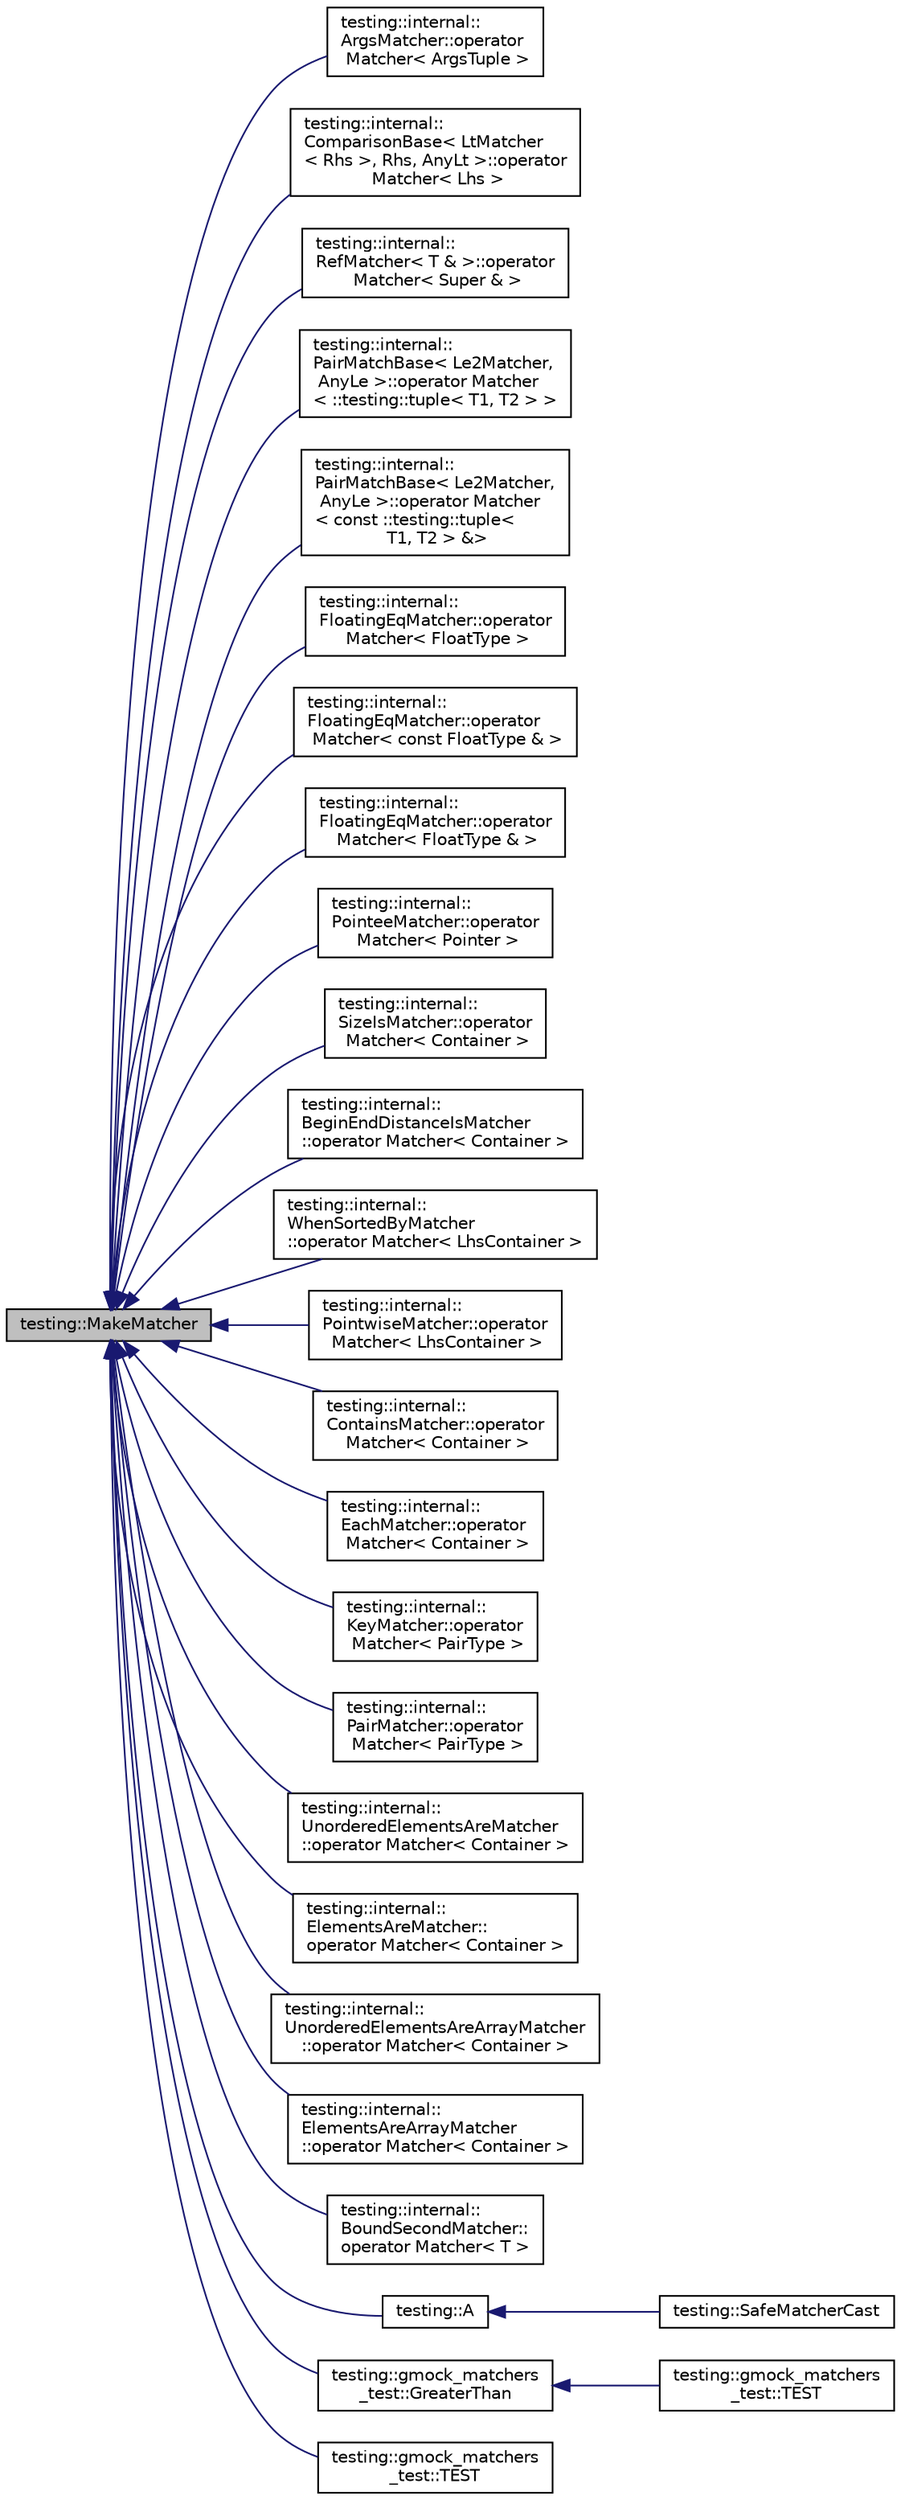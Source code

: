 digraph "testing::MakeMatcher"
{
  edge [fontname="Helvetica",fontsize="10",labelfontname="Helvetica",labelfontsize="10"];
  node [fontname="Helvetica",fontsize="10",shape=record];
  rankdir="LR";
  Node1066 [label="testing::MakeMatcher",height=0.2,width=0.4,color="black", fillcolor="grey75", style="filled", fontcolor="black"];
  Node1066 -> Node1067 [dir="back",color="midnightblue",fontsize="10",style="solid",fontname="Helvetica"];
  Node1067 [label="testing::internal::\lArgsMatcher::operator\l Matcher\< ArgsTuple \>",height=0.2,width=0.4,color="black", fillcolor="white", style="filled",URL="$d5/da6/classtesting_1_1internal_1_1_args_matcher.html#ad55698b0de384a9d8875cef5b172cb4a"];
  Node1066 -> Node1068 [dir="back",color="midnightblue",fontsize="10",style="solid",fontname="Helvetica"];
  Node1068 [label="testing::internal::\lComparisonBase\< LtMatcher\l\< Rhs \>, Rhs, AnyLt \>::operator\l Matcher\< Lhs \>",height=0.2,width=0.4,color="black", fillcolor="white", style="filled",URL="$d2/d2b/classtesting_1_1internal_1_1_comparison_base.html#a071cdd47406c2e8df9c89bb99302eab9"];
  Node1066 -> Node1069 [dir="back",color="midnightblue",fontsize="10",style="solid",fontname="Helvetica"];
  Node1069 [label="testing::internal::\lRefMatcher\< T & \>::operator\l Matcher\< Super & \>",height=0.2,width=0.4,color="black", fillcolor="white", style="filled",URL="$df/dd0/classtesting_1_1internal_1_1_ref_matcher_3_01_t_01_6_01_4.html#ac146f2d10f0b2e361f903225be15d1a9"];
  Node1066 -> Node1070 [dir="back",color="midnightblue",fontsize="10",style="solid",fontname="Helvetica"];
  Node1070 [label="testing::internal::\lPairMatchBase\< Le2Matcher,\l AnyLe \>::operator Matcher\l\< ::testing::tuple\< T1, T2 \> \>",height=0.2,width=0.4,color="black", fillcolor="white", style="filled",URL="$dc/d0e/classtesting_1_1internal_1_1_pair_match_base.html#ae73a3764537d725ce10e9e806ebdb417"];
  Node1066 -> Node1071 [dir="back",color="midnightblue",fontsize="10",style="solid",fontname="Helvetica"];
  Node1071 [label="testing::internal::\lPairMatchBase\< Le2Matcher,\l AnyLe \>::operator Matcher\l\< const ::testing::tuple\<\l T1, T2 \> &\>",height=0.2,width=0.4,color="black", fillcolor="white", style="filled",URL="$dc/d0e/classtesting_1_1internal_1_1_pair_match_base.html#a0482f7e530420faecf00b9fca059b694"];
  Node1066 -> Node1072 [dir="back",color="midnightblue",fontsize="10",style="solid",fontname="Helvetica"];
  Node1072 [label="testing::internal::\lFloatingEqMatcher::operator\l Matcher\< FloatType \>",height=0.2,width=0.4,color="black", fillcolor="white", style="filled",URL="$d7/d40/classtesting_1_1internal_1_1_floating_eq_matcher.html#abd377dfafd89bdb7effdd80989aeee80"];
  Node1066 -> Node1073 [dir="back",color="midnightblue",fontsize="10",style="solid",fontname="Helvetica"];
  Node1073 [label="testing::internal::\lFloatingEqMatcher::operator\l Matcher\< const FloatType & \>",height=0.2,width=0.4,color="black", fillcolor="white", style="filled",URL="$d7/d40/classtesting_1_1internal_1_1_floating_eq_matcher.html#a5419859a104ad44ce6c35732efebc694"];
  Node1066 -> Node1074 [dir="back",color="midnightblue",fontsize="10",style="solid",fontname="Helvetica"];
  Node1074 [label="testing::internal::\lFloatingEqMatcher::operator\l Matcher\< FloatType & \>",height=0.2,width=0.4,color="black", fillcolor="white", style="filled",URL="$d7/d40/classtesting_1_1internal_1_1_floating_eq_matcher.html#ae75e5b64f04010c5580312562fcf98e5"];
  Node1066 -> Node1075 [dir="back",color="midnightblue",fontsize="10",style="solid",fontname="Helvetica"];
  Node1075 [label="testing::internal::\lPointeeMatcher::operator\l Matcher\< Pointer \>",height=0.2,width=0.4,color="black", fillcolor="white", style="filled",URL="$d5/d1a/classtesting_1_1internal_1_1_pointee_matcher.html#adec012cd8d3fa166ee89236545a57772"];
  Node1066 -> Node1076 [dir="back",color="midnightblue",fontsize="10",style="solid",fontname="Helvetica"];
  Node1076 [label="testing::internal::\lSizeIsMatcher::operator\l Matcher\< Container \>",height=0.2,width=0.4,color="black", fillcolor="white", style="filled",URL="$d0/da3/classtesting_1_1internal_1_1_size_is_matcher.html#abeb0ee5ead7c7a3066dab0d4efe793ea"];
  Node1066 -> Node1077 [dir="back",color="midnightblue",fontsize="10",style="solid",fontname="Helvetica"];
  Node1077 [label="testing::internal::\lBeginEndDistanceIsMatcher\l::operator Matcher\< Container \>",height=0.2,width=0.4,color="black", fillcolor="white", style="filled",URL="$d1/d70/classtesting_1_1internal_1_1_begin_end_distance_is_matcher.html#af4d79ed63bce73e5cecd6f542aeb57ce"];
  Node1066 -> Node1078 [dir="back",color="midnightblue",fontsize="10",style="solid",fontname="Helvetica"];
  Node1078 [label="testing::internal::\lWhenSortedByMatcher\l::operator Matcher\< LhsContainer \>",height=0.2,width=0.4,color="black", fillcolor="white", style="filled",URL="$d4/dcf/classtesting_1_1internal_1_1_when_sorted_by_matcher.html#ae76285fee36055ffde63492102d3c67f"];
  Node1066 -> Node1079 [dir="back",color="midnightblue",fontsize="10",style="solid",fontname="Helvetica"];
  Node1079 [label="testing::internal::\lPointwiseMatcher::operator\l Matcher\< LhsContainer \>",height=0.2,width=0.4,color="black", fillcolor="white", style="filled",URL="$d9/d7f/classtesting_1_1internal_1_1_pointwise_matcher.html#a50b68745b7fea83ab076b22fa0497e7d"];
  Node1066 -> Node1080 [dir="back",color="midnightblue",fontsize="10",style="solid",fontname="Helvetica"];
  Node1080 [label="testing::internal::\lContainsMatcher::operator\l Matcher\< Container \>",height=0.2,width=0.4,color="black", fillcolor="white", style="filled",URL="$dc/df1/classtesting_1_1internal_1_1_contains_matcher.html#a18ed41b23e9d1cbc9c810baef7cf98a1"];
  Node1066 -> Node1081 [dir="back",color="midnightblue",fontsize="10",style="solid",fontname="Helvetica"];
  Node1081 [label="testing::internal::\lEachMatcher::operator\l Matcher\< Container \>",height=0.2,width=0.4,color="black", fillcolor="white", style="filled",URL="$d5/d09/classtesting_1_1internal_1_1_each_matcher.html#a81bd8bb67346dd2c07c7bf85a1b2d062"];
  Node1066 -> Node1082 [dir="back",color="midnightblue",fontsize="10",style="solid",fontname="Helvetica"];
  Node1082 [label="testing::internal::\lKeyMatcher::operator\l Matcher\< PairType \>",height=0.2,width=0.4,color="black", fillcolor="white", style="filled",URL="$dc/d3d/classtesting_1_1internal_1_1_key_matcher.html#aa3861b06dd9e3255a7c1c013ddf88fb5"];
  Node1066 -> Node1083 [dir="back",color="midnightblue",fontsize="10",style="solid",fontname="Helvetica"];
  Node1083 [label="testing::internal::\lPairMatcher::operator\l Matcher\< PairType \>",height=0.2,width=0.4,color="black", fillcolor="white", style="filled",URL="$d5/d82/classtesting_1_1internal_1_1_pair_matcher.html#ae9461cc22148c6b15ad94eb5ad7c8a50"];
  Node1066 -> Node1084 [dir="back",color="midnightblue",fontsize="10",style="solid",fontname="Helvetica"];
  Node1084 [label="testing::internal::\lUnorderedElementsAreMatcher\l::operator Matcher\< Container \>",height=0.2,width=0.4,color="black", fillcolor="white", style="filled",URL="$df/d0f/classtesting_1_1internal_1_1_unordered_elements_are_matcher.html#a5191cb321191985e257225b9a5df95f5"];
  Node1066 -> Node1085 [dir="back",color="midnightblue",fontsize="10",style="solid",fontname="Helvetica"];
  Node1085 [label="testing::internal::\lElementsAreMatcher::\loperator Matcher\< Container \>",height=0.2,width=0.4,color="black", fillcolor="white", style="filled",URL="$d8/de6/classtesting_1_1internal_1_1_elements_are_matcher.html#a6e6eaf8918c5d581b4b62ece23559be9"];
  Node1066 -> Node1086 [dir="back",color="midnightblue",fontsize="10",style="solid",fontname="Helvetica"];
  Node1086 [label="testing::internal::\lUnorderedElementsAreArrayMatcher\l::operator Matcher\< Container \>",height=0.2,width=0.4,color="black", fillcolor="white", style="filled",URL="$d7/de5/classtesting_1_1internal_1_1_unordered_elements_are_array_matcher.html#ab09b91c39147c51f9c970fd155f2da77"];
  Node1066 -> Node1087 [dir="back",color="midnightblue",fontsize="10",style="solid",fontname="Helvetica"];
  Node1087 [label="testing::internal::\lElementsAreArrayMatcher\l::operator Matcher\< Container \>",height=0.2,width=0.4,color="black", fillcolor="white", style="filled",URL="$d8/d9f/classtesting_1_1internal_1_1_elements_are_array_matcher.html#ac776db6072208f39f3eced25fb353f75"];
  Node1066 -> Node1088 [dir="back",color="midnightblue",fontsize="10",style="solid",fontname="Helvetica"];
  Node1088 [label="testing::internal::\lBoundSecondMatcher::\loperator Matcher\< T \>",height=0.2,width=0.4,color="black", fillcolor="white", style="filled",URL="$d8/d85/classtesting_1_1internal_1_1_bound_second_matcher.html#abc5264ca86c2440b663036dcfb5403de"];
  Node1066 -> Node1089 [dir="back",color="midnightblue",fontsize="10",style="solid",fontname="Helvetica"];
  Node1089 [label="testing::A",height=0.2,width=0.4,color="black", fillcolor="white", style="filled",URL="$d0/d75/namespacetesting.html#a5e9134d655d2fc9323902348083282e7"];
  Node1089 -> Node1090 [dir="back",color="midnightblue",fontsize="10",style="solid",fontname="Helvetica"];
  Node1090 [label="testing::SafeMatcherCast",height=0.2,width=0.4,color="black", fillcolor="white", style="filled",URL="$d0/d75/namespacetesting.html#ac016ac22aa065a19b9ef95f0ccffc17b"];
  Node1066 -> Node1091 [dir="back",color="midnightblue",fontsize="10",style="solid",fontname="Helvetica"];
  Node1091 [label="testing::gmock_matchers\l_test::GreaterThan",height=0.2,width=0.4,color="black", fillcolor="white", style="filled",URL="$d5/de1/namespacetesting_1_1gmock__matchers__test.html#a8cf8614a7c9adc8fb00e8af04895f97c"];
  Node1091 -> Node1092 [dir="back",color="midnightblue",fontsize="10",style="solid",fontname="Helvetica"];
  Node1092 [label="testing::gmock_matchers\l_test::TEST",height=0.2,width=0.4,color="black", fillcolor="white", style="filled",URL="$d5/de1/namespacetesting_1_1gmock__matchers__test.html#aee6cef32b22ddd6ce8b87578c3de4198"];
  Node1066 -> Node1093 [dir="back",color="midnightblue",fontsize="10",style="solid",fontname="Helvetica"];
  Node1093 [label="testing::gmock_matchers\l_test::TEST",height=0.2,width=0.4,color="black", fillcolor="white", style="filled",URL="$d5/de1/namespacetesting_1_1gmock__matchers__test.html#ad212c5ac3ef7a102a6b1712e40e06a1e"];
}
